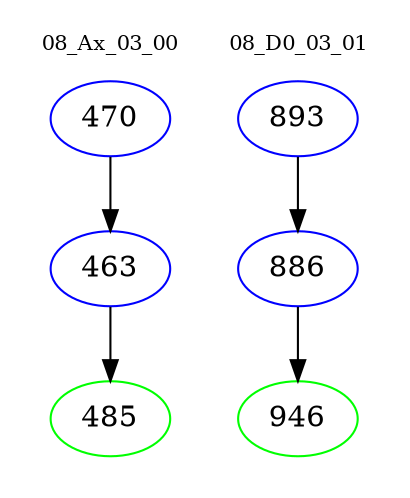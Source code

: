 digraph{
subgraph cluster_0 {
color = white
label = "08_Ax_03_00";
fontsize=10;
T0_470 [label="470", color="blue"]
T0_470 -> T0_463 [color="black"]
T0_463 [label="463", color="blue"]
T0_463 -> T0_485 [color="black"]
T0_485 [label="485", color="green"]
}
subgraph cluster_1 {
color = white
label = "08_D0_03_01";
fontsize=10;
T1_893 [label="893", color="blue"]
T1_893 -> T1_886 [color="black"]
T1_886 [label="886", color="blue"]
T1_886 -> T1_946 [color="black"]
T1_946 [label="946", color="green"]
}
}
